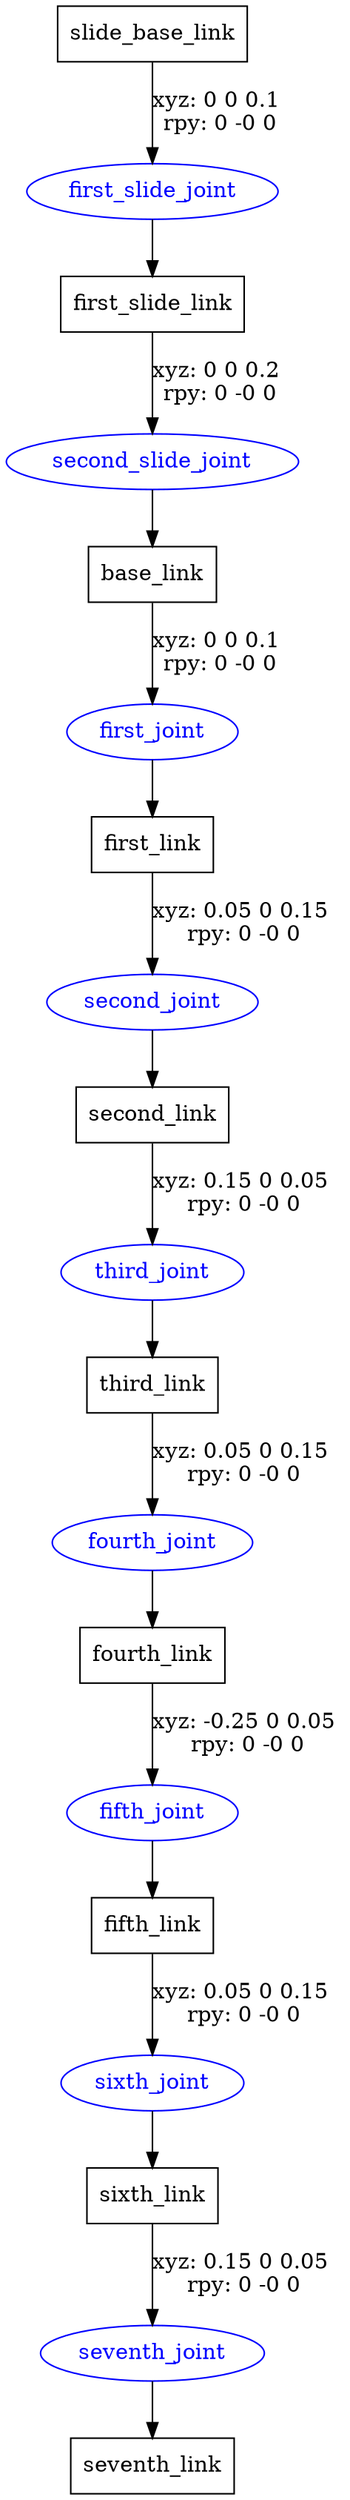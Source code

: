 digraph G {
node [shape=box];
"slide_base_link" [label="slide_base_link"];
"first_slide_link" [label="first_slide_link"];
"base_link" [label="base_link"];
"first_link" [label="first_link"];
"second_link" [label="second_link"];
"third_link" [label="third_link"];
"fourth_link" [label="fourth_link"];
"fifth_link" [label="fifth_link"];
"sixth_link" [label="sixth_link"];
"seventh_link" [label="seventh_link"];
node [shape=ellipse, color=blue, fontcolor=blue];
"slide_base_link" -> "first_slide_joint" [label="xyz: 0 0 0.1 \nrpy: 0 -0 0"]
"first_slide_joint" -> "first_slide_link"
"first_slide_link" -> "second_slide_joint" [label="xyz: 0 0 0.2 \nrpy: 0 -0 0"]
"second_slide_joint" -> "base_link"
"base_link" -> "first_joint" [label="xyz: 0 0 0.1 \nrpy: 0 -0 0"]
"first_joint" -> "first_link"
"first_link" -> "second_joint" [label="xyz: 0.05 0 0.15 \nrpy: 0 -0 0"]
"second_joint" -> "second_link"
"second_link" -> "third_joint" [label="xyz: 0.15 0 0.05 \nrpy: 0 -0 0"]
"third_joint" -> "third_link"
"third_link" -> "fourth_joint" [label="xyz: 0.05 0 0.15 \nrpy: 0 -0 0"]
"fourth_joint" -> "fourth_link"
"fourth_link" -> "fifth_joint" [label="xyz: -0.25 0 0.05 \nrpy: 0 -0 0"]
"fifth_joint" -> "fifth_link"
"fifth_link" -> "sixth_joint" [label="xyz: 0.05 0 0.15 \nrpy: 0 -0 0"]
"sixth_joint" -> "sixth_link"
"sixth_link" -> "seventh_joint" [label="xyz: 0.15 0 0.05 \nrpy: 0 -0 0"]
"seventh_joint" -> "seventh_link"
}
